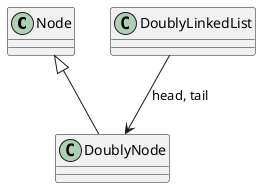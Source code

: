 @startuml

skinparam classAttributeIconSize 0

class Node
class DoublyNode
class DoublyLinkedList

' Relación de Herencia: DoublyNode hereda de Node
Node <|-- DoublyNode

' Relación de Asociación/Uso: DoublyLinkedList usa DoublyNode para su cabeza y cola
DoublyLinkedList --> DoublyNode : "head, tail"

@enduml
